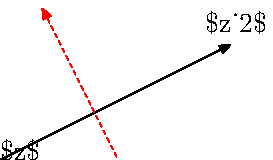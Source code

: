 beginfig(0)

z1=origin;
z2=(3cm, 1.5cm);
z3=(2cm, -cm);
z4=altbase(z3, z1, z2);
z5=z3+((z2-z1) rotated 90);

drawarrow z1-- .975[z1, z2];
drawarrow z3-- .975[z3, z5]
	withpen thinpen
	dashed evenly scaled .5
	withcolor red;

markdot.circle(z1) fg=>orange;
markdot.circle(z2) fg=>orange;
markdot.circle(z3) fg=>red;
markdot.circle(z4) fg=>red;
markdot.circle(z5) fg=>red;

% TODO markangle.rt(z3, z4, z2, 1) fg=>orange, extra=>3;

label.bot("$z_1$", z1);
label.top("$z_2$", z2);
label.bot("$z_3$", z3);
label.top("$z$", z4);

endfig
